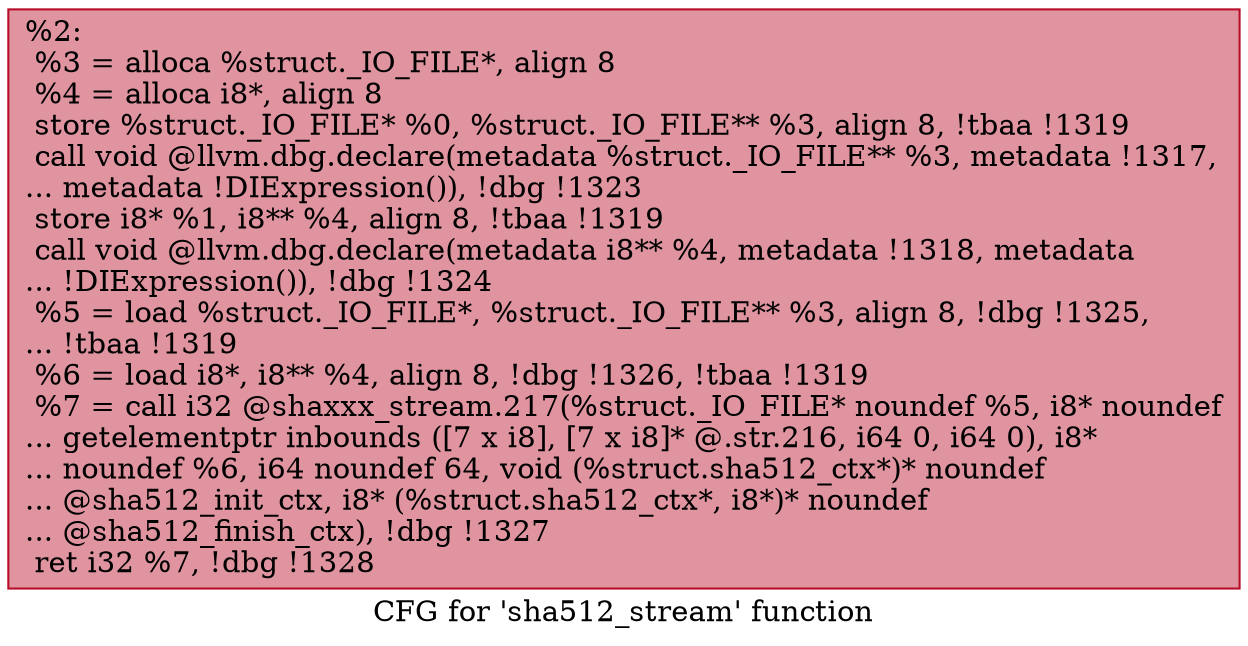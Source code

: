 digraph "CFG for 'sha512_stream' function" {
	label="CFG for 'sha512_stream' function";

	Node0x226b550 [shape=record,color="#b70d28ff", style=filled, fillcolor="#b70d2870",label="{%2:\l  %3 = alloca %struct._IO_FILE*, align 8\l  %4 = alloca i8*, align 8\l  store %struct._IO_FILE* %0, %struct._IO_FILE** %3, align 8, !tbaa !1319\l  call void @llvm.dbg.declare(metadata %struct._IO_FILE** %3, metadata !1317,\l... metadata !DIExpression()), !dbg !1323\l  store i8* %1, i8** %4, align 8, !tbaa !1319\l  call void @llvm.dbg.declare(metadata i8** %4, metadata !1318, metadata\l... !DIExpression()), !dbg !1324\l  %5 = load %struct._IO_FILE*, %struct._IO_FILE** %3, align 8, !dbg !1325,\l... !tbaa !1319\l  %6 = load i8*, i8** %4, align 8, !dbg !1326, !tbaa !1319\l  %7 = call i32 @shaxxx_stream.217(%struct._IO_FILE* noundef %5, i8* noundef\l... getelementptr inbounds ([7 x i8], [7 x i8]* @.str.216, i64 0, i64 0), i8*\l... noundef %6, i64 noundef 64, void (%struct.sha512_ctx*)* noundef\l... @sha512_init_ctx, i8* (%struct.sha512_ctx*, i8*)* noundef\l... @sha512_finish_ctx), !dbg !1327\l  ret i32 %7, !dbg !1328\l}"];
}
